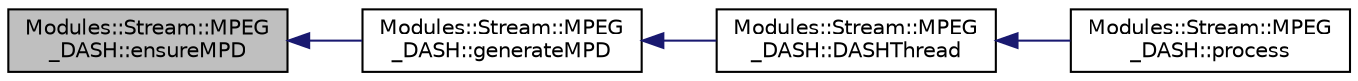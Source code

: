 digraph "Modules::Stream::MPEG_DASH::ensureMPD"
{
 // INTERACTIVE_SVG=YES
  edge [fontname="Helvetica",fontsize="10",labelfontname="Helvetica",labelfontsize="10"];
  node [fontname="Helvetica",fontsize="10",shape=record];
  rankdir="LR";
  Node1 [label="Modules::Stream::MPEG\l_DASH::ensureMPD",height=0.2,width=0.4,color="black", fillcolor="grey75", style="filled", fontcolor="black"];
  Node1 -> Node2 [dir="back",color="midnightblue",fontsize="10",style="solid",fontname="Helvetica"];
  Node2 [label="Modules::Stream::MPEG\l_DASH::generateMPD",height=0.2,width=0.4,color="black", fillcolor="white", style="filled",URL="$class_modules_1_1_stream_1_1_m_p_e_g___d_a_s_h.html#a42addb46e4adbe38ecc078d2865ea555"];
  Node2 -> Node3 [dir="back",color="midnightblue",fontsize="10",style="solid",fontname="Helvetica"];
  Node3 [label="Modules::Stream::MPEG\l_DASH::DASHThread",height=0.2,width=0.4,color="black", fillcolor="white", style="filled",URL="$class_modules_1_1_stream_1_1_m_p_e_g___d_a_s_h.html#a72a2e324211500615b5a5a11154fffdd"];
  Node3 -> Node4 [dir="back",color="midnightblue",fontsize="10",style="solid",fontname="Helvetica"];
  Node4 [label="Modules::Stream::MPEG\l_DASH::process",height=0.2,width=0.4,color="black", fillcolor="white", style="filled",URL="$class_modules_1_1_stream_1_1_m_p_e_g___d_a_s_h.html#a5f3c999311b3111ac9fc711294553f70"];
}
